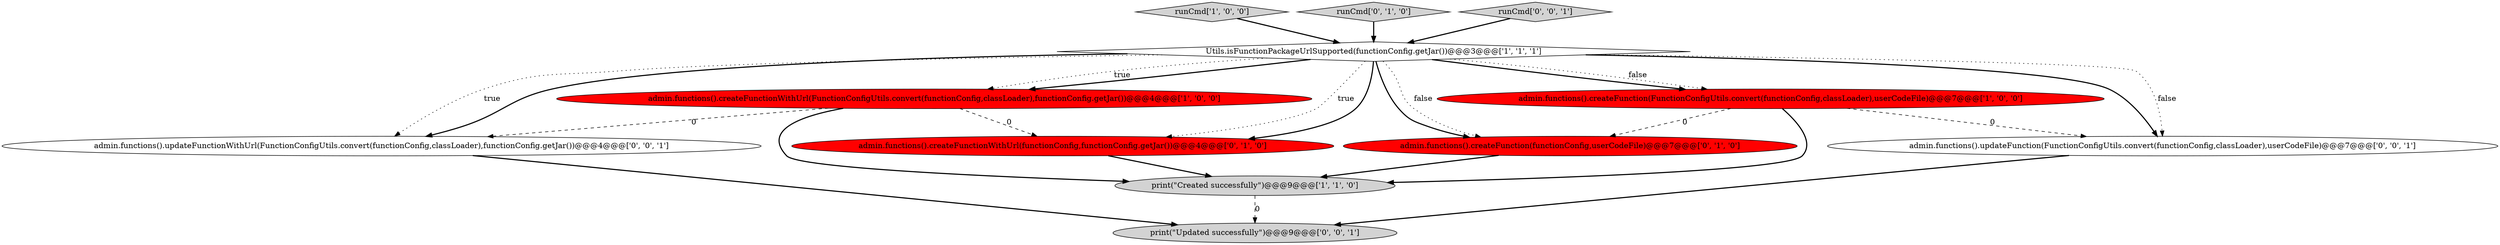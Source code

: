 digraph {
0 [style = filled, label = "runCmd['1', '0', '0']", fillcolor = lightgray, shape = diamond image = "AAA0AAABBB1BBB"];
4 [style = filled, label = "admin.functions().createFunction(FunctionConfigUtils.convert(functionConfig,classLoader),userCodeFile)@@@7@@@['1', '0', '0']", fillcolor = red, shape = ellipse image = "AAA1AAABBB1BBB"];
11 [style = filled, label = "print(\"Updated successfully\")@@@9@@@['0', '0', '1']", fillcolor = lightgray, shape = ellipse image = "AAA0AAABBB3BBB"];
1 [style = filled, label = "print(\"Created successfully\")@@@9@@@['1', '1', '0']", fillcolor = lightgray, shape = ellipse image = "AAA0AAABBB1BBB"];
9 [style = filled, label = "admin.functions().updateFunctionWithUrl(FunctionConfigUtils.convert(functionConfig,classLoader),functionConfig.getJar())@@@4@@@['0', '0', '1']", fillcolor = white, shape = ellipse image = "AAA0AAABBB3BBB"];
6 [style = filled, label = "runCmd['0', '1', '0']", fillcolor = lightgray, shape = diamond image = "AAA0AAABBB2BBB"];
7 [style = filled, label = "admin.functions().createFunction(functionConfig,userCodeFile)@@@7@@@['0', '1', '0']", fillcolor = red, shape = ellipse image = "AAA1AAABBB2BBB"];
2 [style = filled, label = "Utils.isFunctionPackageUrlSupported(functionConfig.getJar())@@@3@@@['1', '1', '1']", fillcolor = white, shape = diamond image = "AAA0AAABBB1BBB"];
5 [style = filled, label = "admin.functions().createFunctionWithUrl(functionConfig,functionConfig.getJar())@@@4@@@['0', '1', '0']", fillcolor = red, shape = ellipse image = "AAA1AAABBB2BBB"];
8 [style = filled, label = "runCmd['0', '0', '1']", fillcolor = lightgray, shape = diamond image = "AAA0AAABBB3BBB"];
10 [style = filled, label = "admin.functions().updateFunction(FunctionConfigUtils.convert(functionConfig,classLoader),userCodeFile)@@@7@@@['0', '0', '1']", fillcolor = white, shape = ellipse image = "AAA0AAABBB3BBB"];
3 [style = filled, label = "admin.functions().createFunctionWithUrl(FunctionConfigUtils.convert(functionConfig,classLoader),functionConfig.getJar())@@@4@@@['1', '0', '0']", fillcolor = red, shape = ellipse image = "AAA1AAABBB1BBB"];
2->3 [style = dotted, label="true"];
3->5 [style = dashed, label="0"];
7->1 [style = bold, label=""];
9->11 [style = bold, label=""];
3->1 [style = bold, label=""];
2->3 [style = bold, label=""];
0->2 [style = bold, label=""];
2->10 [style = dotted, label="false"];
2->9 [style = bold, label=""];
2->10 [style = bold, label=""];
2->4 [style = bold, label=""];
2->7 [style = dotted, label="false"];
6->2 [style = bold, label=""];
5->1 [style = bold, label=""];
2->9 [style = dotted, label="true"];
8->2 [style = bold, label=""];
3->9 [style = dashed, label="0"];
4->7 [style = dashed, label="0"];
1->11 [style = dashed, label="0"];
4->1 [style = bold, label=""];
2->4 [style = dotted, label="false"];
2->7 [style = bold, label=""];
2->5 [style = dotted, label="true"];
4->10 [style = dashed, label="0"];
2->5 [style = bold, label=""];
10->11 [style = bold, label=""];
}
